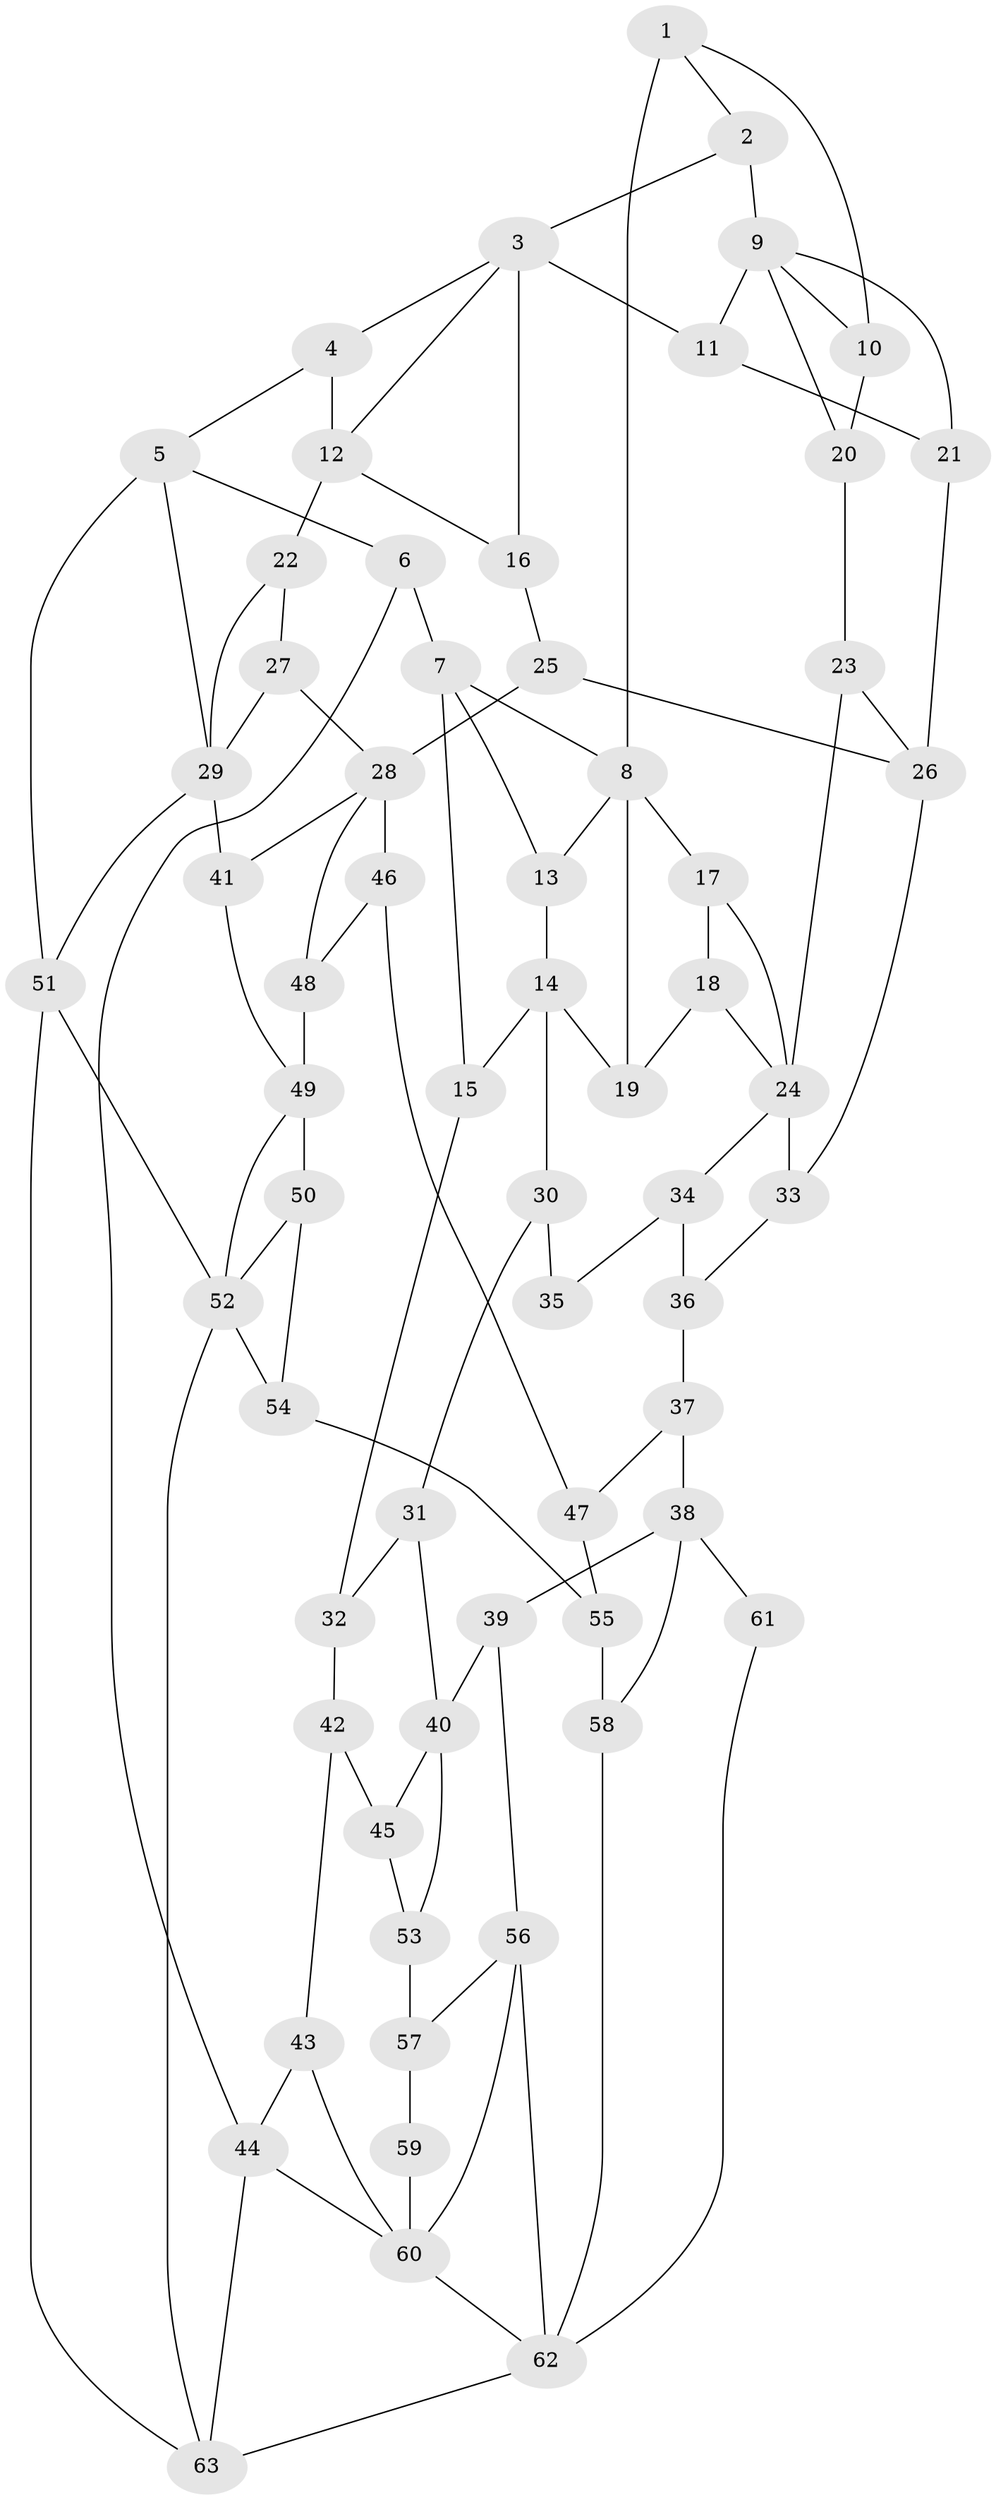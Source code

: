 // original degree distribution, {3: 0.032, 5: 0.56, 6: 0.208, 4: 0.2}
// Generated by graph-tools (version 1.1) at 2025/38/03/09/25 02:38:42]
// undirected, 63 vertices, 108 edges
graph export_dot {
graph [start="1"]
  node [color=gray90,style=filled];
  1;
  2;
  3;
  4;
  5;
  6;
  7;
  8;
  9;
  10;
  11;
  12;
  13;
  14;
  15;
  16;
  17;
  18;
  19;
  20;
  21;
  22;
  23;
  24;
  25;
  26;
  27;
  28;
  29;
  30;
  31;
  32;
  33;
  34;
  35;
  36;
  37;
  38;
  39;
  40;
  41;
  42;
  43;
  44;
  45;
  46;
  47;
  48;
  49;
  50;
  51;
  52;
  53;
  54;
  55;
  56;
  57;
  58;
  59;
  60;
  61;
  62;
  63;
  1 -- 2 [weight=1.0];
  1 -- 8 [weight=2.0];
  1 -- 10 [weight=1.0];
  2 -- 3 [weight=1.0];
  2 -- 9 [weight=2.0];
  3 -- 4 [weight=1.0];
  3 -- 11 [weight=1.0];
  3 -- 12 [weight=1.0];
  3 -- 16 [weight=1.0];
  4 -- 5 [weight=1.0];
  4 -- 12 [weight=1.0];
  5 -- 6 [weight=1.0];
  5 -- 29 [weight=1.0];
  5 -- 51 [weight=1.0];
  6 -- 7 [weight=2.0];
  6 -- 44 [weight=1.0];
  7 -- 8 [weight=1.0];
  7 -- 13 [weight=1.0];
  7 -- 15 [weight=1.0];
  8 -- 13 [weight=1.0];
  8 -- 17 [weight=1.0];
  8 -- 19 [weight=1.0];
  9 -- 10 [weight=1.0];
  9 -- 11 [weight=1.0];
  9 -- 20 [weight=1.0];
  9 -- 21 [weight=1.0];
  10 -- 20 [weight=1.0];
  11 -- 21 [weight=1.0];
  12 -- 16 [weight=1.0];
  12 -- 22 [weight=2.0];
  13 -- 14 [weight=1.0];
  14 -- 15 [weight=1.0];
  14 -- 19 [weight=1.0];
  14 -- 30 [weight=2.0];
  15 -- 32 [weight=1.0];
  16 -- 25 [weight=1.0];
  17 -- 18 [weight=1.0];
  17 -- 24 [weight=1.0];
  18 -- 19 [weight=1.0];
  18 -- 24 [weight=1.0];
  20 -- 23 [weight=2.0];
  21 -- 26 [weight=1.0];
  22 -- 27 [weight=1.0];
  22 -- 29 [weight=1.0];
  23 -- 24 [weight=2.0];
  23 -- 26 [weight=1.0];
  24 -- 33 [weight=1.0];
  24 -- 34 [weight=1.0];
  25 -- 26 [weight=2.0];
  25 -- 28 [weight=2.0];
  26 -- 33 [weight=1.0];
  27 -- 28 [weight=1.0];
  27 -- 29 [weight=1.0];
  28 -- 41 [weight=1.0];
  28 -- 46 [weight=1.0];
  28 -- 48 [weight=1.0];
  29 -- 41 [weight=2.0];
  29 -- 51 [weight=1.0];
  30 -- 31 [weight=2.0];
  30 -- 35 [weight=2.0];
  31 -- 32 [weight=1.0];
  31 -- 40 [weight=2.0];
  32 -- 42 [weight=1.0];
  33 -- 36 [weight=1.0];
  34 -- 35 [weight=1.0];
  34 -- 36 [weight=1.0];
  36 -- 37 [weight=1.0];
  37 -- 38 [weight=1.0];
  37 -- 47 [weight=1.0];
  38 -- 39 [weight=2.0];
  38 -- 58 [weight=1.0];
  38 -- 61 [weight=2.0];
  39 -- 40 [weight=2.0];
  39 -- 56 [weight=1.0];
  40 -- 45 [weight=1.0];
  40 -- 53 [weight=1.0];
  41 -- 49 [weight=1.0];
  42 -- 43 [weight=1.0];
  42 -- 45 [weight=1.0];
  43 -- 44 [weight=1.0];
  43 -- 60 [weight=1.0];
  44 -- 60 [weight=1.0];
  44 -- 63 [weight=1.0];
  45 -- 53 [weight=1.0];
  46 -- 47 [weight=1.0];
  46 -- 48 [weight=1.0];
  47 -- 55 [weight=1.0];
  48 -- 49 [weight=1.0];
  49 -- 50 [weight=3.0];
  49 -- 52 [weight=1.0];
  50 -- 52 [weight=2.0];
  50 -- 54 [weight=1.0];
  51 -- 52 [weight=1.0];
  51 -- 63 [weight=1.0];
  52 -- 54 [weight=1.0];
  52 -- 63 [weight=1.0];
  53 -- 57 [weight=1.0];
  54 -- 55 [weight=1.0];
  55 -- 58 [weight=1.0];
  56 -- 57 [weight=1.0];
  56 -- 60 [weight=1.0];
  56 -- 62 [weight=1.0];
  57 -- 59 [weight=1.0];
  58 -- 62 [weight=1.0];
  59 -- 60 [weight=2.0];
  60 -- 62 [weight=1.0];
  61 -- 62 [weight=1.0];
  62 -- 63 [weight=1.0];
}
